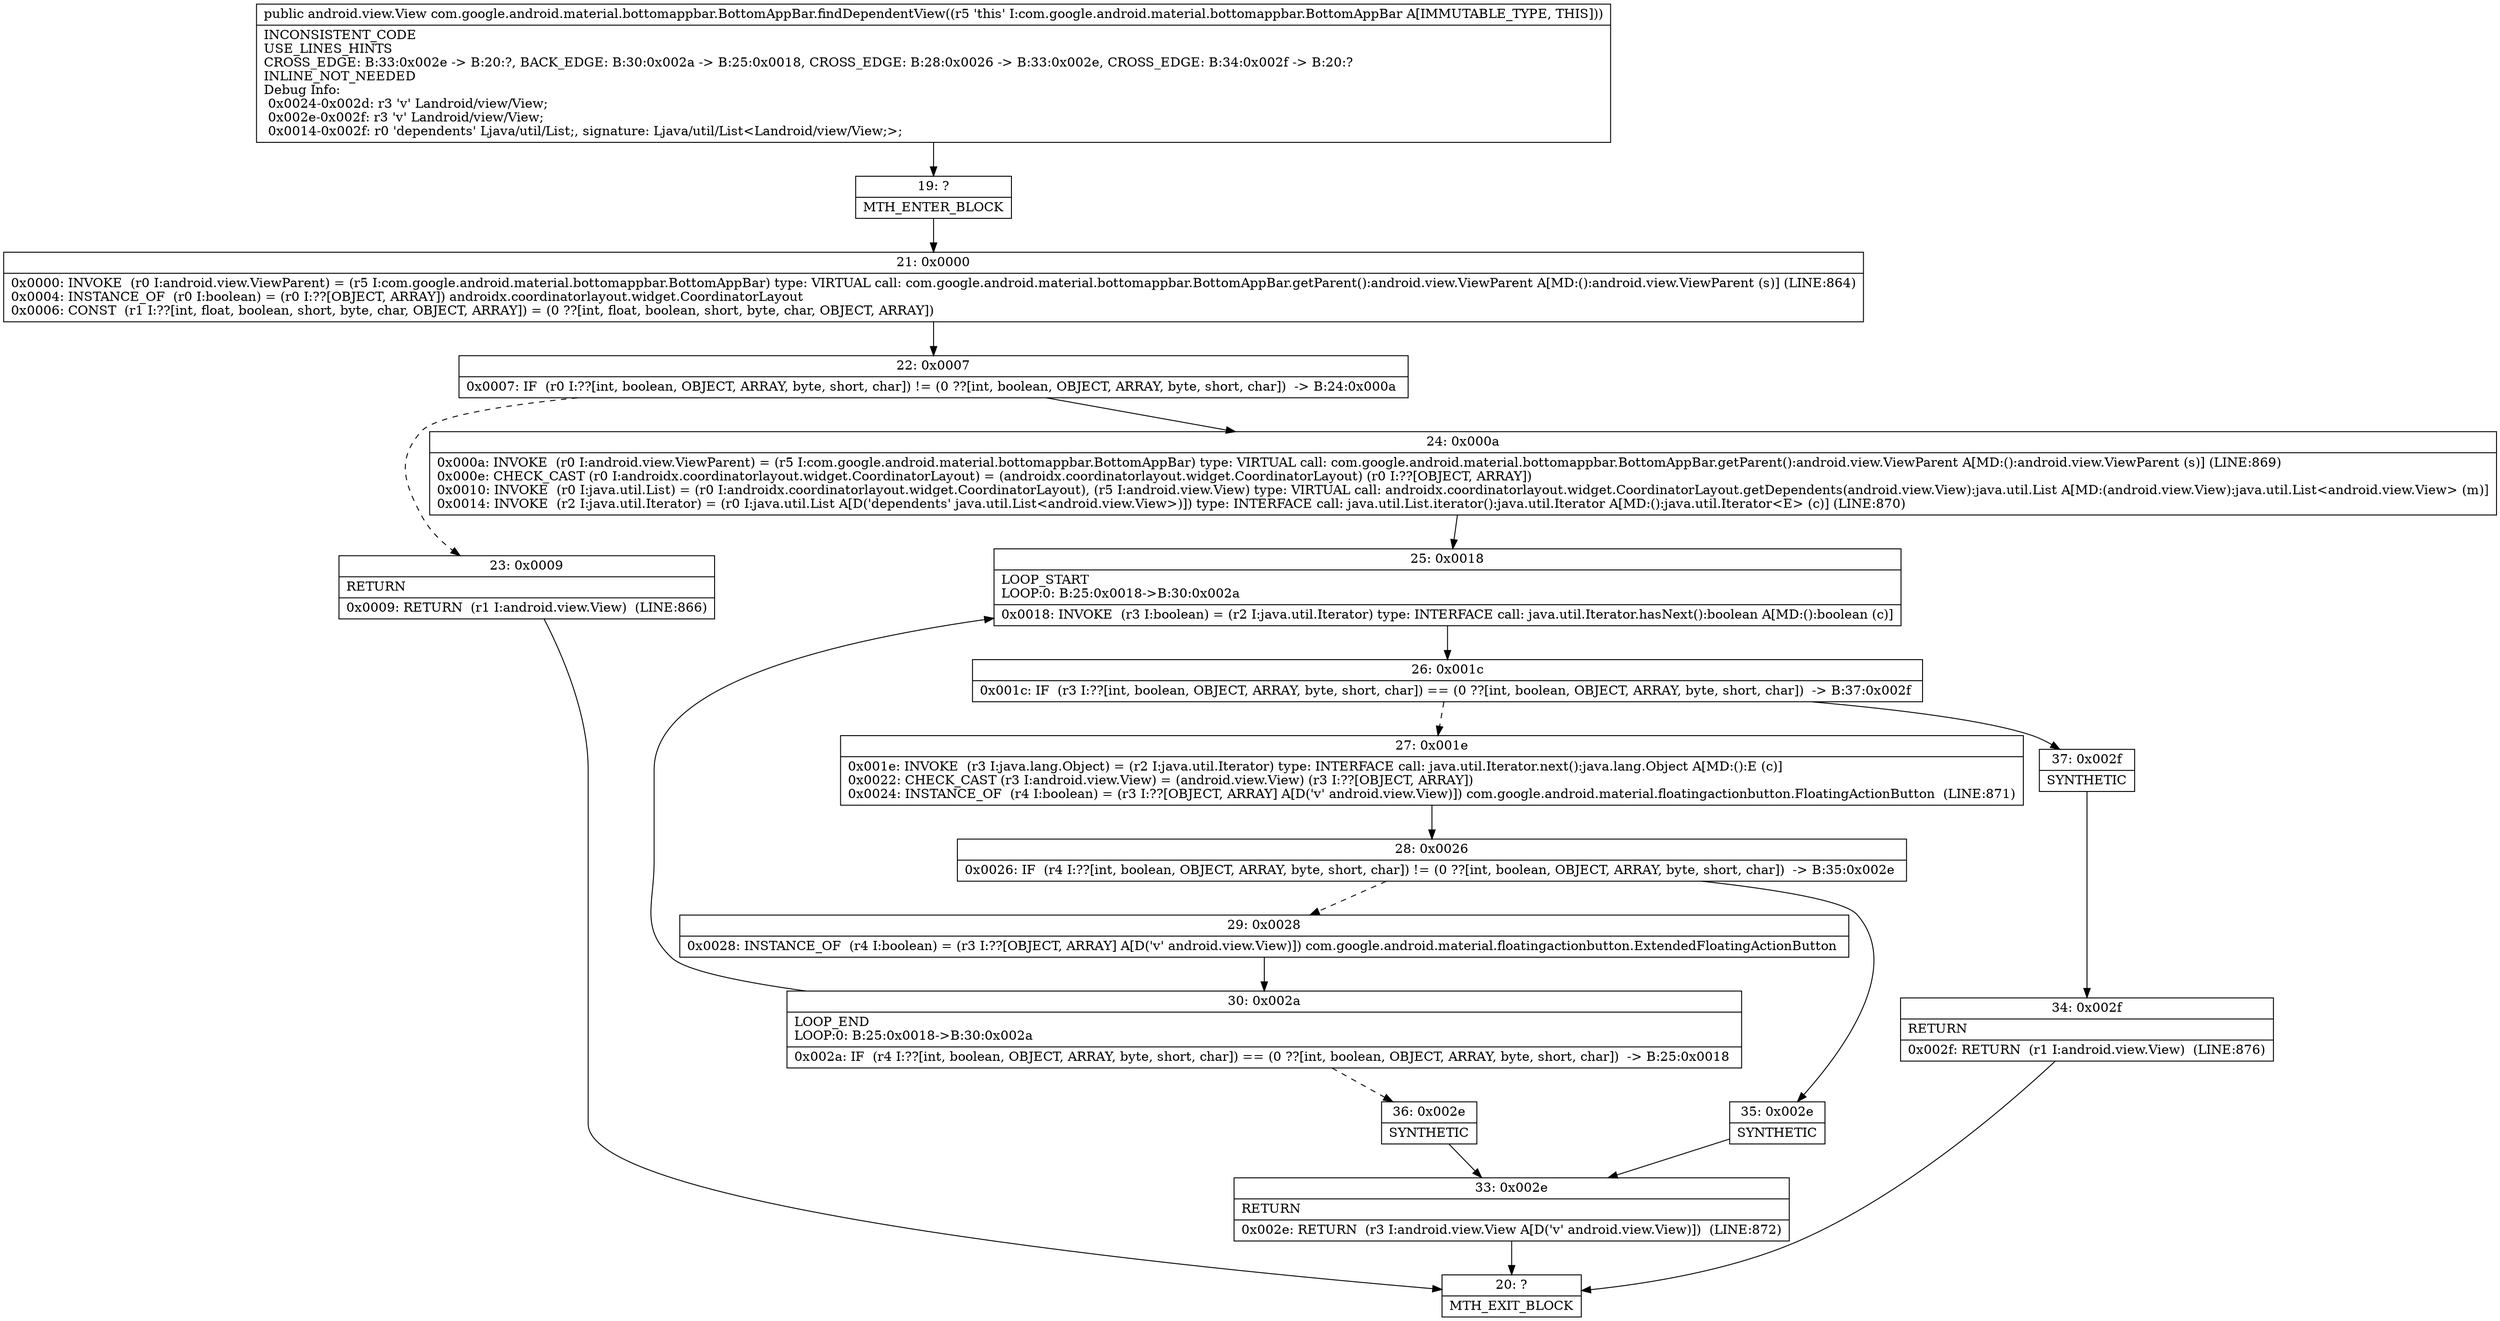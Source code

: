 digraph "CFG forcom.google.android.material.bottomappbar.BottomAppBar.findDependentView()Landroid\/view\/View;" {
Node_19 [shape=record,label="{19\:\ ?|MTH_ENTER_BLOCK\l}"];
Node_21 [shape=record,label="{21\:\ 0x0000|0x0000: INVOKE  (r0 I:android.view.ViewParent) = (r5 I:com.google.android.material.bottomappbar.BottomAppBar) type: VIRTUAL call: com.google.android.material.bottomappbar.BottomAppBar.getParent():android.view.ViewParent A[MD:():android.view.ViewParent (s)] (LINE:864)\l0x0004: INSTANCE_OF  (r0 I:boolean) = (r0 I:??[OBJECT, ARRAY]) androidx.coordinatorlayout.widget.CoordinatorLayout \l0x0006: CONST  (r1 I:??[int, float, boolean, short, byte, char, OBJECT, ARRAY]) = (0 ??[int, float, boolean, short, byte, char, OBJECT, ARRAY]) \l}"];
Node_22 [shape=record,label="{22\:\ 0x0007|0x0007: IF  (r0 I:??[int, boolean, OBJECT, ARRAY, byte, short, char]) != (0 ??[int, boolean, OBJECT, ARRAY, byte, short, char])  \-\> B:24:0x000a \l}"];
Node_23 [shape=record,label="{23\:\ 0x0009|RETURN\l|0x0009: RETURN  (r1 I:android.view.View)  (LINE:866)\l}"];
Node_20 [shape=record,label="{20\:\ ?|MTH_EXIT_BLOCK\l}"];
Node_24 [shape=record,label="{24\:\ 0x000a|0x000a: INVOKE  (r0 I:android.view.ViewParent) = (r5 I:com.google.android.material.bottomappbar.BottomAppBar) type: VIRTUAL call: com.google.android.material.bottomappbar.BottomAppBar.getParent():android.view.ViewParent A[MD:():android.view.ViewParent (s)] (LINE:869)\l0x000e: CHECK_CAST (r0 I:androidx.coordinatorlayout.widget.CoordinatorLayout) = (androidx.coordinatorlayout.widget.CoordinatorLayout) (r0 I:??[OBJECT, ARRAY]) \l0x0010: INVOKE  (r0 I:java.util.List) = (r0 I:androidx.coordinatorlayout.widget.CoordinatorLayout), (r5 I:android.view.View) type: VIRTUAL call: androidx.coordinatorlayout.widget.CoordinatorLayout.getDependents(android.view.View):java.util.List A[MD:(android.view.View):java.util.List\<android.view.View\> (m)]\l0x0014: INVOKE  (r2 I:java.util.Iterator) = (r0 I:java.util.List A[D('dependents' java.util.List\<android.view.View\>)]) type: INTERFACE call: java.util.List.iterator():java.util.Iterator A[MD:():java.util.Iterator\<E\> (c)] (LINE:870)\l}"];
Node_25 [shape=record,label="{25\:\ 0x0018|LOOP_START\lLOOP:0: B:25:0x0018\-\>B:30:0x002a\l|0x0018: INVOKE  (r3 I:boolean) = (r2 I:java.util.Iterator) type: INTERFACE call: java.util.Iterator.hasNext():boolean A[MD:():boolean (c)]\l}"];
Node_26 [shape=record,label="{26\:\ 0x001c|0x001c: IF  (r3 I:??[int, boolean, OBJECT, ARRAY, byte, short, char]) == (0 ??[int, boolean, OBJECT, ARRAY, byte, short, char])  \-\> B:37:0x002f \l}"];
Node_27 [shape=record,label="{27\:\ 0x001e|0x001e: INVOKE  (r3 I:java.lang.Object) = (r2 I:java.util.Iterator) type: INTERFACE call: java.util.Iterator.next():java.lang.Object A[MD:():E (c)]\l0x0022: CHECK_CAST (r3 I:android.view.View) = (android.view.View) (r3 I:??[OBJECT, ARRAY]) \l0x0024: INSTANCE_OF  (r4 I:boolean) = (r3 I:??[OBJECT, ARRAY] A[D('v' android.view.View)]) com.google.android.material.floatingactionbutton.FloatingActionButton  (LINE:871)\l}"];
Node_28 [shape=record,label="{28\:\ 0x0026|0x0026: IF  (r4 I:??[int, boolean, OBJECT, ARRAY, byte, short, char]) != (0 ??[int, boolean, OBJECT, ARRAY, byte, short, char])  \-\> B:35:0x002e \l}"];
Node_29 [shape=record,label="{29\:\ 0x0028|0x0028: INSTANCE_OF  (r4 I:boolean) = (r3 I:??[OBJECT, ARRAY] A[D('v' android.view.View)]) com.google.android.material.floatingactionbutton.ExtendedFloatingActionButton \l}"];
Node_30 [shape=record,label="{30\:\ 0x002a|LOOP_END\lLOOP:0: B:25:0x0018\-\>B:30:0x002a\l|0x002a: IF  (r4 I:??[int, boolean, OBJECT, ARRAY, byte, short, char]) == (0 ??[int, boolean, OBJECT, ARRAY, byte, short, char])  \-\> B:25:0x0018 \l}"];
Node_36 [shape=record,label="{36\:\ 0x002e|SYNTHETIC\l}"];
Node_33 [shape=record,label="{33\:\ 0x002e|RETURN\l|0x002e: RETURN  (r3 I:android.view.View A[D('v' android.view.View)])  (LINE:872)\l}"];
Node_35 [shape=record,label="{35\:\ 0x002e|SYNTHETIC\l}"];
Node_37 [shape=record,label="{37\:\ 0x002f|SYNTHETIC\l}"];
Node_34 [shape=record,label="{34\:\ 0x002f|RETURN\l|0x002f: RETURN  (r1 I:android.view.View)  (LINE:876)\l}"];
MethodNode[shape=record,label="{public android.view.View com.google.android.material.bottomappbar.BottomAppBar.findDependentView((r5 'this' I:com.google.android.material.bottomappbar.BottomAppBar A[IMMUTABLE_TYPE, THIS]))  | INCONSISTENT_CODE\lUSE_LINES_HINTS\lCROSS_EDGE: B:33:0x002e \-\> B:20:?, BACK_EDGE: B:30:0x002a \-\> B:25:0x0018, CROSS_EDGE: B:28:0x0026 \-\> B:33:0x002e, CROSS_EDGE: B:34:0x002f \-\> B:20:?\lINLINE_NOT_NEEDED\lDebug Info:\l  0x0024\-0x002d: r3 'v' Landroid\/view\/View;\l  0x002e\-0x002f: r3 'v' Landroid\/view\/View;\l  0x0014\-0x002f: r0 'dependents' Ljava\/util\/List;, signature: Ljava\/util\/List\<Landroid\/view\/View;\>;\l}"];
MethodNode -> Node_19;Node_19 -> Node_21;
Node_21 -> Node_22;
Node_22 -> Node_23[style=dashed];
Node_22 -> Node_24;
Node_23 -> Node_20;
Node_24 -> Node_25;
Node_25 -> Node_26;
Node_26 -> Node_27[style=dashed];
Node_26 -> Node_37;
Node_27 -> Node_28;
Node_28 -> Node_29[style=dashed];
Node_28 -> Node_35;
Node_29 -> Node_30;
Node_30 -> Node_25;
Node_30 -> Node_36[style=dashed];
Node_36 -> Node_33;
Node_33 -> Node_20;
Node_35 -> Node_33;
Node_37 -> Node_34;
Node_34 -> Node_20;
}

